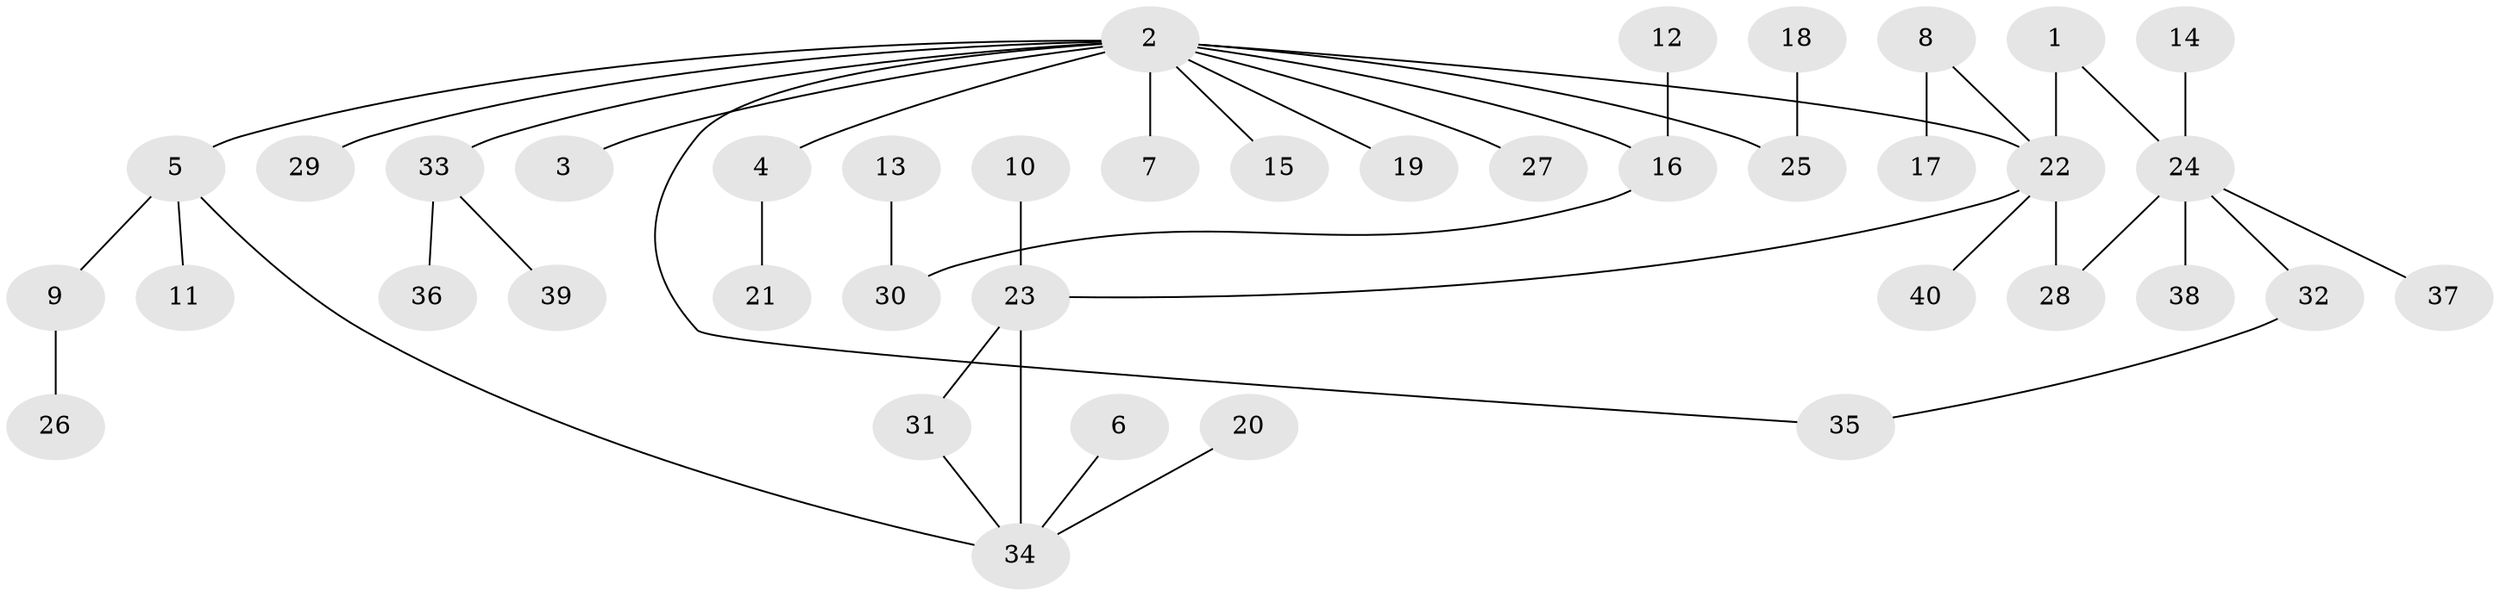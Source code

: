 // original degree distribution, {4: 0.075, 10: 0.0125, 7: 0.0125, 2: 0.3875, 5: 0.0125, 6: 0.025, 1: 0.4125, 3: 0.0625}
// Generated by graph-tools (version 1.1) at 2025/25/03/09/25 03:25:25]
// undirected, 40 vertices, 43 edges
graph export_dot {
graph [start="1"]
  node [color=gray90,style=filled];
  1;
  2;
  3;
  4;
  5;
  6;
  7;
  8;
  9;
  10;
  11;
  12;
  13;
  14;
  15;
  16;
  17;
  18;
  19;
  20;
  21;
  22;
  23;
  24;
  25;
  26;
  27;
  28;
  29;
  30;
  31;
  32;
  33;
  34;
  35;
  36;
  37;
  38;
  39;
  40;
  1 -- 22 [weight=1.0];
  1 -- 24 [weight=1.0];
  2 -- 3 [weight=1.0];
  2 -- 4 [weight=1.0];
  2 -- 5 [weight=1.0];
  2 -- 7 [weight=1.0];
  2 -- 15 [weight=1.0];
  2 -- 16 [weight=1.0];
  2 -- 19 [weight=1.0];
  2 -- 22 [weight=1.0];
  2 -- 25 [weight=1.0];
  2 -- 27 [weight=1.0];
  2 -- 29 [weight=1.0];
  2 -- 33 [weight=1.0];
  2 -- 35 [weight=1.0];
  4 -- 21 [weight=1.0];
  5 -- 9 [weight=1.0];
  5 -- 11 [weight=1.0];
  5 -- 34 [weight=1.0];
  6 -- 34 [weight=1.0];
  8 -- 17 [weight=1.0];
  8 -- 22 [weight=1.0];
  9 -- 26 [weight=2.0];
  10 -- 23 [weight=1.0];
  12 -- 16 [weight=1.0];
  13 -- 30 [weight=1.0];
  14 -- 24 [weight=1.0];
  16 -- 30 [weight=1.0];
  18 -- 25 [weight=1.0];
  20 -- 34 [weight=1.0];
  22 -- 23 [weight=1.0];
  22 -- 28 [weight=1.0];
  22 -- 40 [weight=1.0];
  23 -- 31 [weight=1.0];
  23 -- 34 [weight=1.0];
  24 -- 28 [weight=1.0];
  24 -- 32 [weight=1.0];
  24 -- 37 [weight=1.0];
  24 -- 38 [weight=1.0];
  31 -- 34 [weight=1.0];
  32 -- 35 [weight=1.0];
  33 -- 36 [weight=1.0];
  33 -- 39 [weight=1.0];
}
